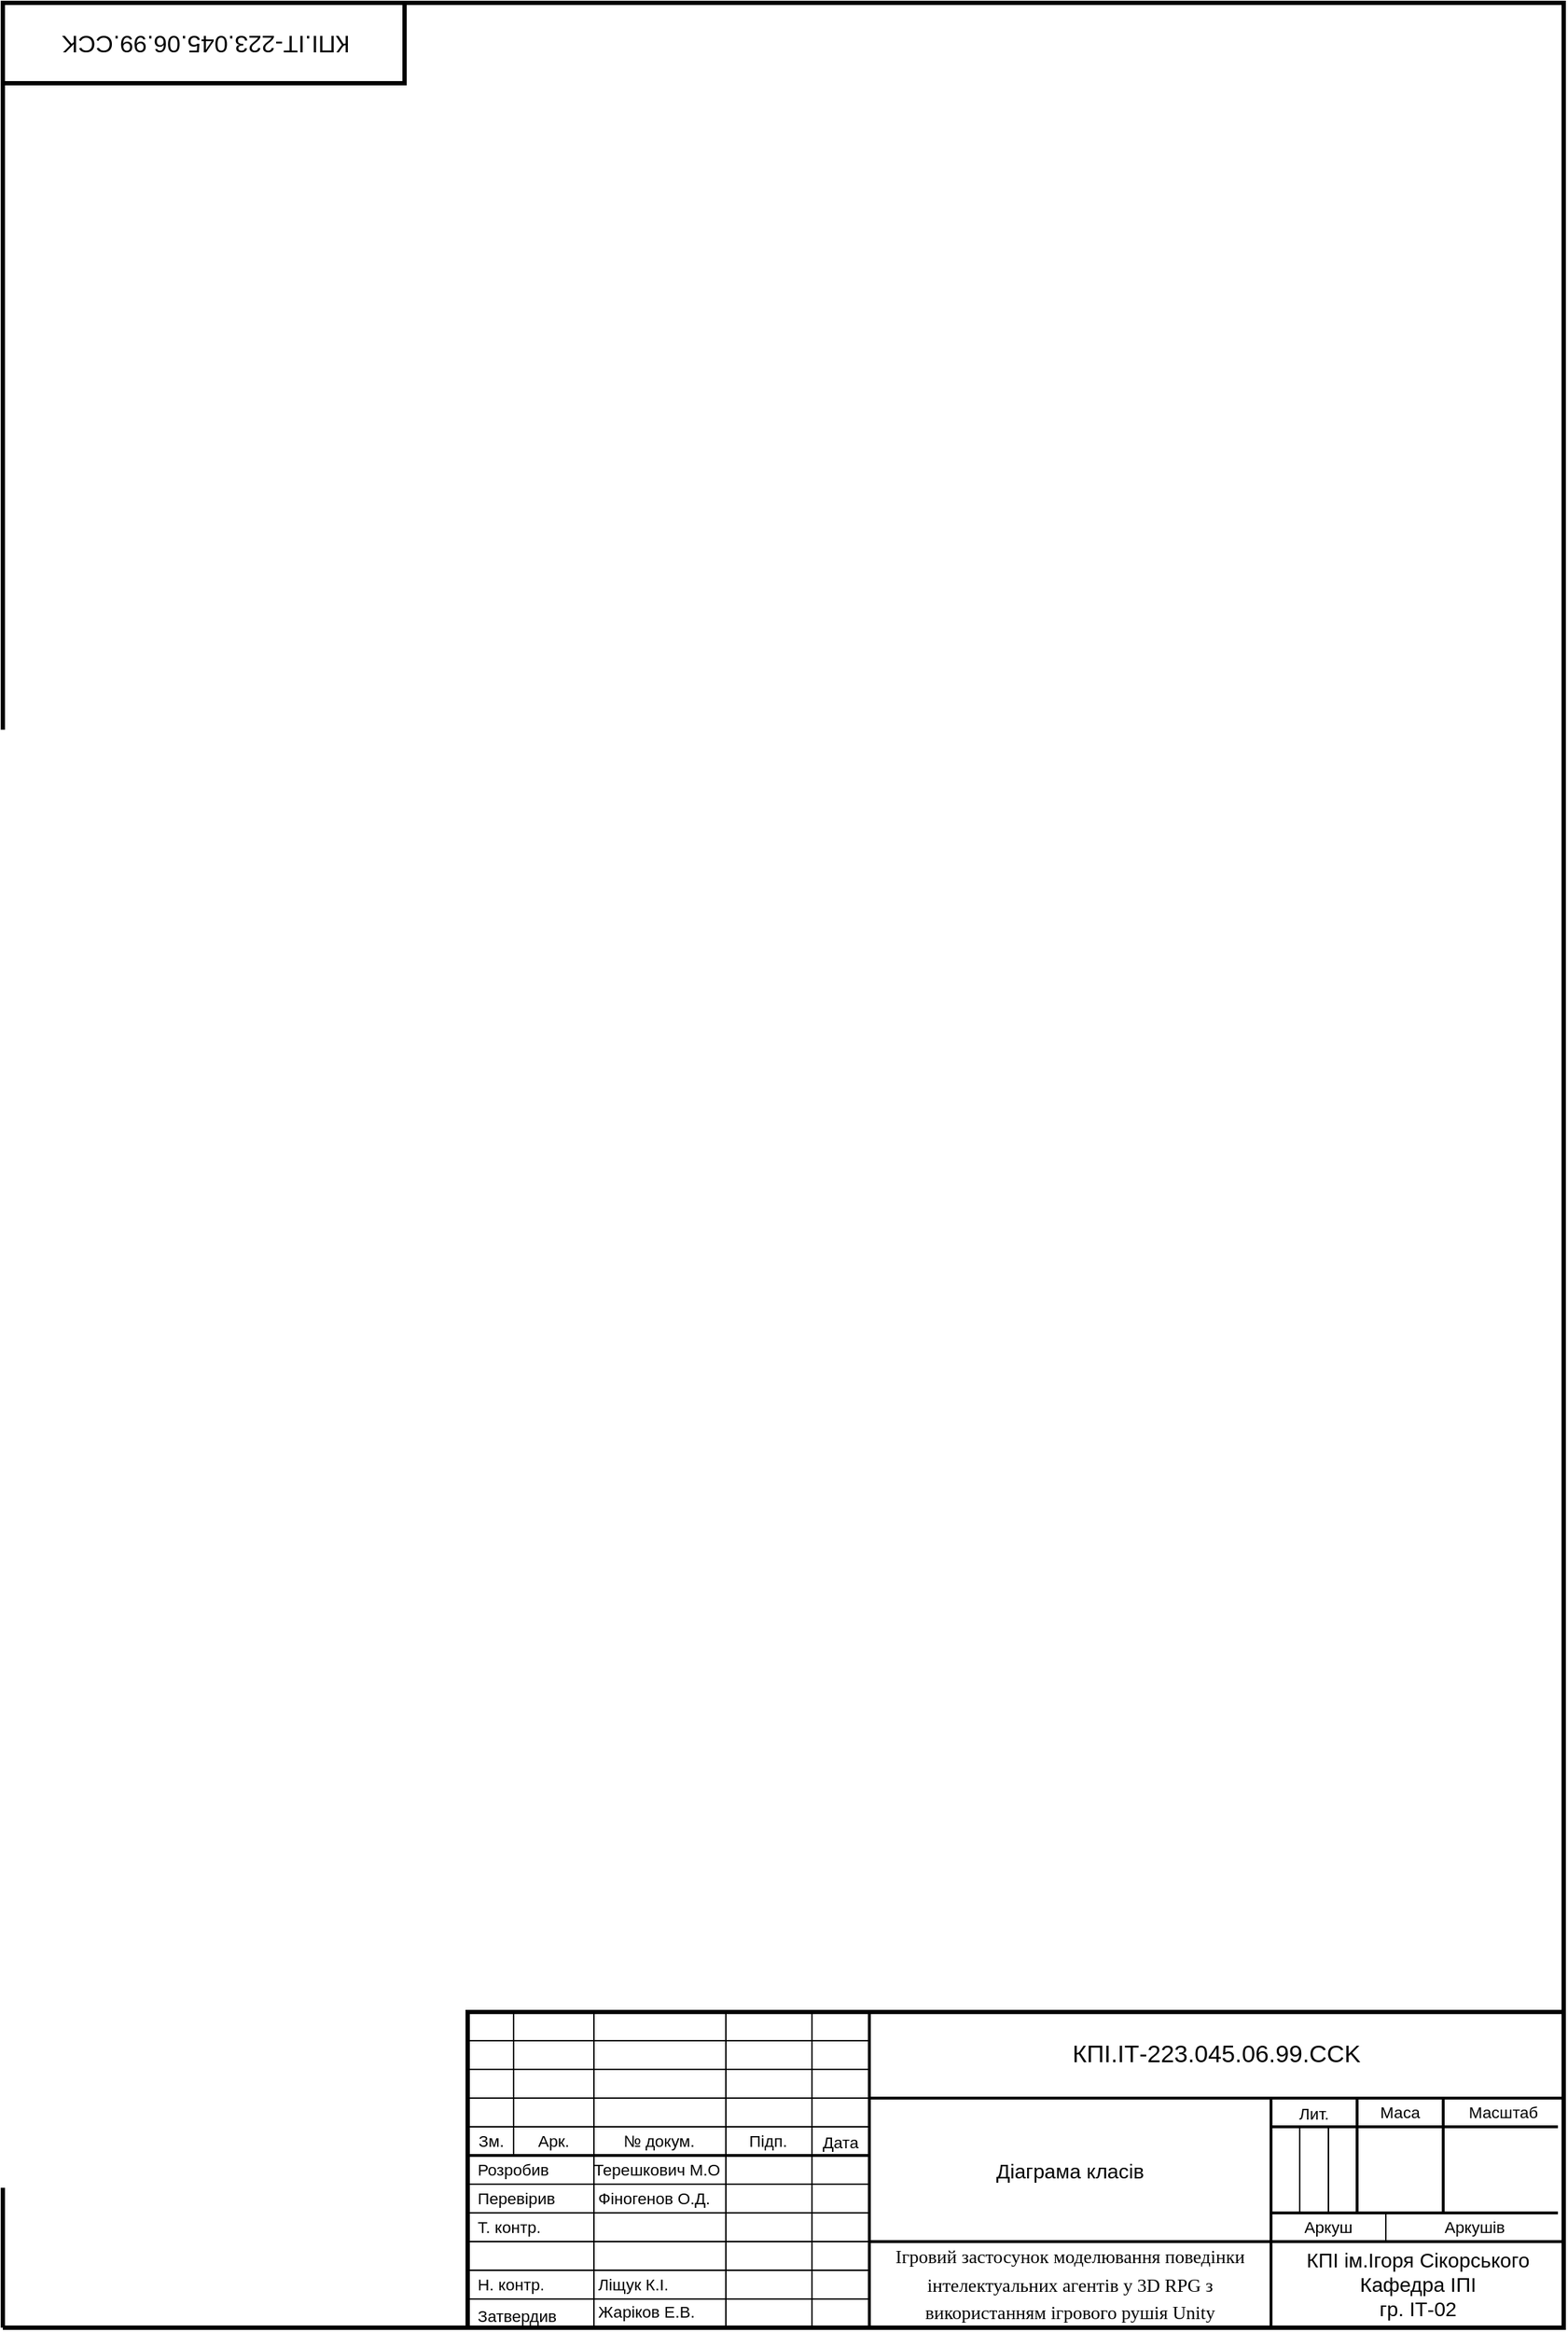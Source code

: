 <mxfile version="24.4.3" type="device">
  <diagram name="Page-1" id="Page-1">
    <mxGraphModel dx="1794" dy="1569" grid="1" gridSize="10" guides="1" tooltips="1" connect="1" arrows="1" fold="1" page="1" pageScale="1" pageWidth="1169" pageHeight="1654" background="#ffffff" math="0" shadow="0">
      <root>
        <mxCell id="0" />
        <mxCell id="1" parent="0" />
        <UserObject label="" tags="Фон" id="QlbCRqY5D0lggtRaTzDb-93">
          <mxCell style="vsdxID=52;fillColor=none;gradientColor=none;shape=stencil(nZBLDoAgDERP0z3SIyjew0SURgSD+Lu9kMZoXLhwN9O+tukAlrNpJg1SzDH4QW/URgNYgZTkjA4UkwJUgGXng+6DX1zLfmoymdXo17xh5zmRJ6Q42BWCfc2oJfdAr+Yv+AP9Cb7OJ3H/2JG1HNGz/84klThPVCc=);strokeColor=#000000;strokeWidth=3;points=[];labelBackgroundColor=none;rounded=0;html=1;whiteSpace=wrap;" parent="1" vertex="1">
            <mxGeometry x="1227" y="14" width="1088" height="1620" as="geometry" />
          </mxCell>
        </UserObject>
        <UserObject label="&lt;div style=&quot;font-size: 1px&quot;&gt;&lt;/div&gt;" tags="Фон" id="2">
          <mxCell style="verticalAlign=middle;align=center;overflow=width;vsdxID=2;fillColor=none;gradientColor=none;shape=stencil(nZBLDoAgDERP0z3SIyjew0SURgSD+Lu9kMZoXLhwN9O+tukAlrNpJg1SzDH4QW/URgNYgZTkjA4UkwJUgGXng+6DX1zLfmoymdXo17xh5zmRJ6Q42BWCfc2oJfdAr+Yv+AP9Cb7OJ3H/2JG1HNGz/84klThPVCc=);strokeColor=#000000;strokeWidth=3;spacingTop=-1;spacingBottom=-1;spacingLeft=-1;spacingRight=-1;points=[];labelBackgroundColor=none;rounded=0;html=1;whiteSpace=wrap;fontStyle=0" parent="1" vertex="1">
            <mxGeometry x="1551" y="1414" width="764" height="220" as="geometry" />
          </mxCell>
        </UserObject>
        <UserObject label="" tags="Фон" id="53">
          <mxCell style="vsdxID=3;edgeStyle=none;startArrow=none;endArrow=none;startSize=5;endSize=5;strokeWidth=2;strokeColor=#000000;spacingTop=-1;spacingBottom=-1;spacingLeft=-1;spacingRight=-1;verticalAlign=middle;html=1;labelBackgroundColor=none;rounded=0;fontStyle=0" parent="1" edge="1">
            <mxGeometry relative="1" as="geometry">
              <Array as="points" />
              <mxPoint x="2315" y="1474" as="sourcePoint" />
              <mxPoint x="1831" y="1474" as="targetPoint" />
            </mxGeometry>
          </mxCell>
        </UserObject>
        <mxCell id="54" value="&lt;div style=&quot;font-size: 1px&quot;&gt;&lt;/div&gt;" style="text;vsdxID=3;edgeStyle=none;startArrow=none;endArrow=none;startSize=5;endSize=5;strokeWidth=2;strokeColor=none;spacingTop=-1;spacingBottom=-1;spacingLeft=-1;spacingRight=-1;verticalAlign=middle;html=1;labelBackgroundColor=none;rounded=0;align=center;overflow=width;fillColor=none;gradientColor=none;whiteSpace=wrap;;html=1;;rotation=0;fontStyle=0" parent="53" vertex="1">
          <mxGeometry width="484" height="1" relative="1" as="geometry">
            <mxPoint x="-242" y="-0.5" as="offset" />
          </mxGeometry>
        </mxCell>
        <UserObject label="" tags="Фон" id="55">
          <mxCell style="vsdxID=4;edgeStyle=none;startArrow=none;endArrow=none;startSize=5;endSize=5;strokeWidth=2;strokeColor=#000000;spacingTop=-1;spacingBottom=-1;spacingLeft=-1;spacingRight=-1;verticalAlign=middle;html=1;labelBackgroundColor=none;rounded=0;fontStyle=0" parent="1" edge="1">
            <mxGeometry relative="1" as="geometry">
              <Array as="points" />
              <mxPoint x="1831" y="1414" as="sourcePoint" />
              <mxPoint x="1831" y="1634" as="targetPoint" />
            </mxGeometry>
          </mxCell>
        </UserObject>
        <mxCell id="56" value="&lt;div style=&quot;font-size: 1px&quot;&gt;&lt;/div&gt;" style="text;vsdxID=4;edgeStyle=none;startArrow=none;endArrow=none;startSize=5;endSize=5;strokeWidth=2;strokeColor=none;spacingTop=-1;spacingBottom=-1;spacingLeft=-1;spacingRight=-1;verticalAlign=middle;html=1;labelBackgroundColor=none;rounded=0;align=center;overflow=width;fillColor=none;gradientColor=none;whiteSpace=wrap;;html=1;;rotation=270;fontStyle=0" parent="55" vertex="1">
          <mxGeometry width="220" height="1" relative="1" as="geometry">
            <mxPoint x="-110" y="-0.5" as="offset" />
          </mxGeometry>
        </mxCell>
        <UserObject label="&lt;div style=&quot;font-size: 1px&quot;&gt;&lt;/div&gt;" tags="Фон" id="57">
          <mxCell style="vsdxID=5;edgeStyle=none;startArrow=none;endArrow=none;startSize=5;endSize=5;strokeWidth=2;strokeColor=#000000;spacingTop=-1;spacingBottom=-1;spacingLeft=-1;spacingRight=-1;verticalAlign=middle;html=1;labelBackgroundColor=none;rounded=0;align=center;overflow=width;fontStyle=0" parent="1" edge="1">
            <mxGeometry relative="1" as="geometry">
              <mxPoint as="offset" />
              <Array as="points" />
              <mxPoint x="1831" y="1574" as="sourcePoint" />
              <mxPoint x="2315" y="1574" as="targetPoint" />
            </mxGeometry>
          </mxCell>
        </UserObject>
        <UserObject label="" tags="Фон" id="58">
          <mxCell style="vsdxID=6;edgeStyle=none;startArrow=none;endArrow=none;startSize=5;endSize=5;strokeWidth=2;strokeColor=#000000;spacingTop=-1;spacingBottom=-1;spacingLeft=-1;spacingRight=-1;verticalAlign=middle;html=1;labelBackgroundColor=none;rounded=0;fontStyle=0" parent="1" edge="1">
            <mxGeometry relative="1" as="geometry">
              <Array as="points" />
              <mxPoint x="2111" y="1474" as="sourcePoint" />
              <mxPoint x="2111" y="1634" as="targetPoint" />
            </mxGeometry>
          </mxCell>
        </UserObject>
        <mxCell id="59" value="&lt;div style=&quot;font-size: 1px&quot;&gt;&lt;/div&gt;" style="text;vsdxID=6;edgeStyle=none;startArrow=none;endArrow=none;startSize=5;endSize=5;strokeWidth=2;strokeColor=none;spacingTop=-1;spacingBottom=-1;spacingLeft=-1;spacingRight=-1;verticalAlign=middle;html=1;labelBackgroundColor=none;rounded=0;align=center;overflow=width;fillColor=none;gradientColor=none;whiteSpace=wrap;;html=1;;rotation=270;fontStyle=0" parent="58" vertex="1">
          <mxGeometry width="160" height="1" relative="1" as="geometry">
            <mxPoint x="-80" y="-0.5" as="offset" />
          </mxGeometry>
        </mxCell>
        <UserObject label="&lt;div style=&quot;font-size: 1px&quot;&gt;&lt;/div&gt;" tags="Фон" id="60">
          <mxCell style="vsdxID=7;edgeStyle=none;startArrow=none;endArrow=none;startSize=5;endSize=5;strokeWidth=2;strokeColor=#000000;spacingTop=-1;spacingBottom=-1;spacingLeft=-1;spacingRight=-1;verticalAlign=middle;html=1;labelBackgroundColor=none;rounded=0;align=center;overflow=width;fontStyle=0" parent="1" edge="1">
            <mxGeometry relative="1" as="geometry">
              <mxPoint as="offset" />
              <Array as="points" />
              <mxPoint x="2111" y="1494" as="sourcePoint" />
              <mxPoint x="2311" y="1494" as="targetPoint" />
            </mxGeometry>
          </mxCell>
        </UserObject>
        <UserObject label="&lt;div style=&quot;font-size: 1px&quot;&gt;&lt;/div&gt;" tags="Фон" id="61">
          <mxCell style="vsdxID=8;edgeStyle=none;startArrow=none;endArrow=none;startSize=5;endSize=5;strokeWidth=2;strokeColor=#000000;spacingTop=-1;spacingBottom=-1;spacingLeft=-1;spacingRight=-1;verticalAlign=middle;html=1;labelBackgroundColor=none;rounded=0;align=center;overflow=width;fontStyle=0" parent="1" edge="1">
            <mxGeometry relative="1" as="geometry">
              <mxPoint as="offset" />
              <Array as="points" />
              <mxPoint x="2111" y="1554" as="sourcePoint" />
              <mxPoint x="2311" y="1554" as="targetPoint" />
            </mxGeometry>
          </mxCell>
        </UserObject>
        <UserObject label="" tags="Фон" id="62">
          <mxCell style="vsdxID=9;edgeStyle=none;startArrow=none;endArrow=none;startSize=5;endSize=5;strokeColor=#000000;spacingTop=-1;spacingBottom=-1;spacingLeft=-1;spacingRight=-1;verticalAlign=middle;html=1;labelBackgroundColor=none;rounded=0;fontStyle=0" parent="1" edge="1">
            <mxGeometry relative="1" as="geometry">
              <Array as="points" />
              <mxPoint x="2131" y="1494" as="sourcePoint" />
              <mxPoint x="2131" y="1554" as="targetPoint" />
            </mxGeometry>
          </mxCell>
        </UserObject>
        <mxCell id="63" value="&lt;div style=&quot;font-size: 1px&quot;&gt;&lt;/div&gt;" style="text;vsdxID=9;edgeStyle=none;startArrow=none;endArrow=none;startSize=5;endSize=5;strokeColor=none;spacingTop=-1;spacingBottom=-1;spacingLeft=-1;spacingRight=-1;verticalAlign=middle;html=1;labelBackgroundColor=none;rounded=0;align=center;overflow=width;fillColor=none;gradientColor=none;whiteSpace=wrap;;html=1;;rotation=270;fontStyle=0" parent="62" vertex="1">
          <mxGeometry width="60" height="1" relative="1" as="geometry">
            <mxPoint x="-30" y="-0.5" as="offset" />
          </mxGeometry>
        </mxCell>
        <UserObject label="" tags="Фон" id="64">
          <mxCell style="vsdxID=10;edgeStyle=none;startArrow=none;endArrow=none;startSize=5;endSize=5;strokeColor=#000000;spacingTop=-1;spacingBottom=-1;spacingLeft=-1;spacingRight=-1;verticalAlign=middle;html=1;labelBackgroundColor=none;rounded=0;fontStyle=0" parent="1" edge="1">
            <mxGeometry relative="1" as="geometry">
              <Array as="points" />
              <mxPoint x="2151" y="1494" as="sourcePoint" />
              <mxPoint x="2151" y="1554" as="targetPoint" />
            </mxGeometry>
          </mxCell>
        </UserObject>
        <mxCell id="65" value="&lt;div style=&quot;font-size: 1px&quot;&gt;&lt;/div&gt;" style="text;vsdxID=10;edgeStyle=none;startArrow=none;endArrow=none;startSize=5;endSize=5;strokeColor=none;spacingTop=-1;spacingBottom=-1;spacingLeft=-1;spacingRight=-1;verticalAlign=middle;html=1;labelBackgroundColor=none;rounded=0;align=center;overflow=width;fillColor=none;gradientColor=none;whiteSpace=wrap;;html=1;;rotation=270;fontStyle=0" parent="64" vertex="1">
          <mxGeometry width="60" height="1" relative="1" as="geometry">
            <mxPoint x="-30" y="-0.5" as="offset" />
          </mxGeometry>
        </mxCell>
        <UserObject label="" tags="Фон" id="66">
          <mxCell style="vsdxID=11;edgeStyle=none;startArrow=none;endArrow=none;startSize=5;endSize=5;strokeWidth=2;strokeColor=#000000;spacingTop=-1;spacingBottom=-1;spacingLeft=-1;spacingRight=-1;verticalAlign=middle;html=1;labelBackgroundColor=none;rounded=0;fontStyle=0" parent="1" edge="1">
            <mxGeometry relative="1" as="geometry">
              <Array as="points" />
              <mxPoint x="2171" y="1474" as="sourcePoint" />
              <mxPoint x="2171" y="1554" as="targetPoint" />
            </mxGeometry>
          </mxCell>
        </UserObject>
        <mxCell id="67" value="&lt;div style=&quot;font-size: 1px&quot;&gt;&lt;/div&gt;" style="text;vsdxID=11;edgeStyle=none;startArrow=none;endArrow=none;startSize=5;endSize=5;strokeWidth=2;strokeColor=none;spacingTop=-1;spacingBottom=-1;spacingLeft=-1;spacingRight=-1;verticalAlign=middle;html=1;labelBackgroundColor=none;rounded=0;align=center;overflow=width;fillColor=none;gradientColor=none;whiteSpace=wrap;;html=1;;rotation=270;fontStyle=0" parent="66" vertex="1">
          <mxGeometry width="80" height="1" relative="1" as="geometry">
            <mxPoint x="-40" y="-0.5" as="offset" />
          </mxGeometry>
        </mxCell>
        <UserObject label="" tags="Фон" id="68">
          <mxCell style="vsdxID=12;edgeStyle=none;startArrow=none;endArrow=none;startSize=5;endSize=5;strokeWidth=2;strokeColor=#000000;spacingTop=-1;spacingBottom=-1;spacingLeft=-1;spacingRight=-1;verticalAlign=middle;html=1;labelBackgroundColor=none;rounded=0;fontStyle=0" parent="1" edge="1">
            <mxGeometry relative="1" as="geometry">
              <Array as="points" />
              <mxPoint x="2231" y="1474" as="sourcePoint" />
              <mxPoint x="2231" y="1554" as="targetPoint" />
            </mxGeometry>
          </mxCell>
        </UserObject>
        <mxCell id="69" value="&lt;div style=&quot;font-size: 1px&quot;&gt;&lt;/div&gt;" style="text;vsdxID=12;edgeStyle=none;startArrow=none;endArrow=none;startSize=5;endSize=5;strokeWidth=2;strokeColor=none;spacingTop=-1;spacingBottom=-1;spacingLeft=-1;spacingRight=-1;verticalAlign=middle;html=1;labelBackgroundColor=none;rounded=0;align=center;overflow=width;fillColor=none;gradientColor=none;whiteSpace=wrap;;html=1;;rotation=270;fontStyle=0" parent="68" vertex="1">
          <mxGeometry width="80" height="1" relative="1" as="geometry">
            <mxPoint x="-40" y="-0.5" as="offset" />
          </mxGeometry>
        </mxCell>
        <UserObject label="" tags="Фон" id="70">
          <mxCell style="vsdxID=13;edgeStyle=none;startArrow=none;endArrow=none;startSize=5;endSize=5;strokeColor=#000000;spacingTop=-1;spacingBottom=-1;spacingLeft=-1;spacingRight=-1;verticalAlign=middle;html=1;labelBackgroundColor=none;rounded=0;fontStyle=0" parent="1" edge="1">
            <mxGeometry relative="1" as="geometry">
              <Array as="points" />
              <mxPoint x="2191" y="1554" as="sourcePoint" />
              <mxPoint x="2191" y="1574" as="targetPoint" />
            </mxGeometry>
          </mxCell>
        </UserObject>
        <mxCell id="71" value="&lt;div style=&quot;font-size: 1px&quot;&gt;&lt;/div&gt;" style="text;vsdxID=13;edgeStyle=none;startArrow=none;endArrow=none;startSize=5;endSize=5;strokeColor=none;spacingTop=-1;spacingBottom=-1;spacingLeft=-1;spacingRight=-1;verticalAlign=middle;html=1;labelBackgroundColor=none;rounded=0;align=center;overflow=width;fillColor=none;gradientColor=none;whiteSpace=wrap;;html=1;;rotation=270;fontStyle=0" parent="70" vertex="1">
          <mxGeometry width="20" height="1" relative="1" as="geometry">
            <mxPoint x="-10" y="-0.5" as="offset" />
          </mxGeometry>
        </mxCell>
        <UserObject label="" tags="Фон" id="72">
          <mxCell style="vsdxID=14;edgeStyle=none;startArrow=none;endArrow=none;startSize=5;endSize=5;strokeColor=#000000;spacingTop=-1;spacingBottom=-1;spacingLeft=-1;spacingRight=-1;verticalAlign=middle;html=1;labelBackgroundColor=none;rounded=0;fontStyle=0" parent="1" edge="1">
            <mxGeometry relative="1" as="geometry">
              <Array as="points" />
              <mxPoint x="1791" y="1414" as="sourcePoint" />
              <mxPoint x="1791" y="1634" as="targetPoint" />
            </mxGeometry>
          </mxCell>
        </UserObject>
        <mxCell id="73" value="&lt;div style=&quot;font-size: 1px&quot;&gt;&lt;/div&gt;" style="text;vsdxID=14;edgeStyle=none;startArrow=none;endArrow=none;startSize=5;endSize=5;strokeColor=none;spacingTop=-1;spacingBottom=-1;spacingLeft=-1;spacingRight=-1;verticalAlign=middle;html=1;labelBackgroundColor=none;rounded=0;align=center;overflow=width;fillColor=none;gradientColor=none;whiteSpace=wrap;;html=1;;rotation=270;fontStyle=0" parent="72" vertex="1">
          <mxGeometry width="220" height="1" relative="1" as="geometry">
            <mxPoint x="-110" y="-0.5" as="offset" />
          </mxGeometry>
        </mxCell>
        <UserObject label="" tags="Фон" id="74">
          <mxCell style="vsdxID=15;edgeStyle=none;startArrow=none;endArrow=none;startSize=5;endSize=5;strokeColor=#000000;spacingTop=-1;spacingBottom=-1;spacingLeft=-1;spacingRight=-1;verticalAlign=middle;html=1;labelBackgroundColor=none;rounded=0;fontStyle=0" parent="1" edge="1">
            <mxGeometry relative="1" as="geometry">
              <Array as="points" />
              <mxPoint x="1731" y="1414" as="sourcePoint" />
              <mxPoint x="1731" y="1634" as="targetPoint" />
            </mxGeometry>
          </mxCell>
        </UserObject>
        <mxCell id="75" value="&lt;div style=&quot;font-size: 1px&quot;&gt;&lt;/div&gt;" style="text;vsdxID=15;edgeStyle=none;startArrow=none;endArrow=none;startSize=5;endSize=5;strokeColor=none;spacingTop=-1;spacingBottom=-1;spacingLeft=-1;spacingRight=-1;verticalAlign=middle;html=1;labelBackgroundColor=none;rounded=0;align=center;overflow=width;fillColor=none;gradientColor=none;whiteSpace=wrap;;html=1;;rotation=270;fontStyle=0" parent="74" vertex="1">
          <mxGeometry width="220" height="1" relative="1" as="geometry">
            <mxPoint x="-110" y="-0.5" as="offset" />
          </mxGeometry>
        </mxCell>
        <UserObject label="" tags="Фон" id="76">
          <mxCell style="vsdxID=16;edgeStyle=none;startArrow=none;endArrow=none;startSize=5;endSize=5;strokeColor=#000000;spacingTop=-1;spacingBottom=-1;spacingLeft=-1;spacingRight=-1;verticalAlign=middle;html=1;labelBackgroundColor=none;rounded=0;fontStyle=0" parent="1" edge="1">
            <mxGeometry relative="1" as="geometry">
              <Array as="points" />
              <mxPoint x="1639" y="1414" as="sourcePoint" />
              <mxPoint x="1639" y="1634" as="targetPoint" />
            </mxGeometry>
          </mxCell>
        </UserObject>
        <mxCell id="77" value="&lt;div style=&quot;font-size: 1px&quot;&gt;&lt;/div&gt;" style="text;vsdxID=16;edgeStyle=none;startArrow=none;endArrow=none;startSize=5;endSize=5;strokeColor=none;spacingTop=-1;spacingBottom=-1;spacingLeft=-1;spacingRight=-1;verticalAlign=middle;html=1;labelBackgroundColor=none;rounded=0;align=center;overflow=width;fillColor=none;gradientColor=none;whiteSpace=wrap;;html=1;;rotation=270;fontStyle=0" parent="76" vertex="1">
          <mxGeometry width="220" height="1" relative="1" as="geometry">
            <mxPoint x="-110" y="-0.5" as="offset" />
          </mxGeometry>
        </mxCell>
        <UserObject label="" tags="Фон" id="78">
          <mxCell style="vsdxID=17;edgeStyle=none;startArrow=none;endArrow=none;startSize=5;endSize=5;strokeColor=#000000;spacingTop=-1;spacingBottom=-1;spacingLeft=-1;spacingRight=-1;verticalAlign=middle;html=1;labelBackgroundColor=none;rounded=0;fontStyle=0" parent="1" edge="1">
            <mxGeometry relative="1" as="geometry">
              <Array as="points" />
              <mxPoint x="1583" y="1414" as="sourcePoint" />
              <mxPoint x="1583" y="1514" as="targetPoint" />
            </mxGeometry>
          </mxCell>
        </UserObject>
        <mxCell id="79" value="&lt;div style=&quot;font-size: 1px&quot;&gt;&lt;/div&gt;" style="text;vsdxID=17;edgeStyle=none;startArrow=none;endArrow=none;startSize=5;endSize=5;strokeColor=none;spacingTop=-1;spacingBottom=-1;spacingLeft=-1;spacingRight=-1;verticalAlign=middle;html=1;labelBackgroundColor=none;rounded=0;align=center;overflow=width;fillColor=none;gradientColor=none;whiteSpace=wrap;;html=1;;rotation=270;fontStyle=0" parent="78" vertex="1">
          <mxGeometry width="100" height="1" relative="1" as="geometry">
            <mxPoint x="-50" y="-0.5" as="offset" />
          </mxGeometry>
        </mxCell>
        <UserObject label="&lt;div style=&quot;font-size: 1px&quot;&gt;&lt;/div&gt;" tags="Фон" id="80">
          <mxCell style="vsdxID=18;edgeStyle=none;startArrow=none;endArrow=none;startSize=5;endSize=5;strokeColor=#000000;spacingTop=-1;spacingBottom=-1;spacingLeft=-1;spacingRight=-1;verticalAlign=middle;html=1;labelBackgroundColor=none;rounded=0;align=center;overflow=width;fontStyle=0" parent="1" edge="1">
            <mxGeometry relative="1" as="geometry">
              <mxPoint as="offset" />
              <Array as="points" />
              <mxPoint x="1551" y="1434" as="sourcePoint" />
              <mxPoint x="1831" y="1434" as="targetPoint" />
            </mxGeometry>
          </mxCell>
        </UserObject>
        <UserObject label="&lt;div style=&quot;font-size: 1px&quot;&gt;&lt;/div&gt;" tags="Фон" id="81">
          <mxCell style="vsdxID=19;edgeStyle=none;startArrow=none;endArrow=none;startSize=5;endSize=5;strokeColor=#000000;spacingTop=-1;spacingBottom=-1;spacingLeft=-1;spacingRight=-1;verticalAlign=middle;html=1;labelBackgroundColor=none;rounded=0;align=center;overflow=width;fontStyle=0" parent="1" edge="1">
            <mxGeometry relative="1" as="geometry">
              <mxPoint as="offset" />
              <Array as="points" />
              <mxPoint x="1551" y="1454" as="sourcePoint" />
              <mxPoint x="1831" y="1454" as="targetPoint" />
            </mxGeometry>
          </mxCell>
        </UserObject>
        <UserObject label="&lt;div style=&quot;font-size: 1px&quot;&gt;&lt;/div&gt;" tags="Фон" id="82">
          <mxCell style="vsdxID=20;edgeStyle=none;startArrow=none;endArrow=none;startSize=5;endSize=5;strokeColor=#000000;spacingTop=-1;spacingBottom=-1;spacingLeft=-1;spacingRight=-1;verticalAlign=middle;html=1;labelBackgroundColor=none;rounded=0;align=center;overflow=width;fontStyle=0" parent="1" edge="1">
            <mxGeometry relative="1" as="geometry">
              <mxPoint as="offset" />
              <Array as="points" />
              <mxPoint x="1551" y="1474" as="sourcePoint" />
              <mxPoint x="1831" y="1474" as="targetPoint" />
            </mxGeometry>
          </mxCell>
        </UserObject>
        <UserObject label="&lt;div style=&quot;font-size: 1px&quot;&gt;&lt;/div&gt;" tags="Фон" id="83">
          <mxCell style="vsdxID=21;edgeStyle=none;startArrow=none;endArrow=none;startSize=5;endSize=5;strokeColor=#000000;spacingTop=-1;spacingBottom=-1;spacingLeft=-1;spacingRight=-1;verticalAlign=middle;html=1;labelBackgroundColor=none;rounded=0;align=center;overflow=width;fontStyle=0" parent="1" edge="1">
            <mxGeometry relative="1" as="geometry">
              <mxPoint as="offset" />
              <Array as="points" />
              <mxPoint x="1551" y="1494" as="sourcePoint" />
              <mxPoint x="1831" y="1494" as="targetPoint" />
            </mxGeometry>
          </mxCell>
        </UserObject>
        <UserObject label="" tags="Фон" id="84">
          <mxCell style="vsdxID=22;edgeStyle=none;startArrow=none;endArrow=none;startSize=5;endSize=5;strokeWidth=2;strokeColor=#000000;spacingTop=-1;spacingBottom=-1;spacingLeft=-1;spacingRight=-1;verticalAlign=middle;html=1;labelBackgroundColor=none;rounded=0;fontStyle=0" parent="1" edge="1">
            <mxGeometry relative="1" as="geometry">
              <Array as="points" />
              <mxPoint x="1831" y="1514" as="sourcePoint" />
              <mxPoint x="1551" y="1514" as="targetPoint" />
            </mxGeometry>
          </mxCell>
        </UserObject>
        <mxCell id="85" value="&lt;div style=&quot;font-size: 1px&quot;&gt;&lt;/div&gt;" style="text;vsdxID=22;edgeStyle=none;startArrow=none;endArrow=none;startSize=5;endSize=5;strokeWidth=2;strokeColor=none;spacingTop=-1;spacingBottom=-1;spacingLeft=-1;spacingRight=-1;verticalAlign=middle;html=1;labelBackgroundColor=none;rounded=0;align=center;overflow=width;fillColor=none;gradientColor=none;whiteSpace=wrap;;html=1;;rotation=0;fontStyle=0" parent="84" vertex="1">
          <mxGeometry width="280" height="1" relative="1" as="geometry">
            <mxPoint x="-140" y="-0.5" as="offset" />
          </mxGeometry>
        </mxCell>
        <UserObject label="" tags="Фон" id="87">
          <mxCell style="vsdxID=24;edgeStyle=none;startArrow=none;endArrow=none;startSize=5;endSize=5;strokeColor=#000000;spacingTop=-1;spacingBottom=-1;spacingLeft=-1;spacingRight=-1;verticalAlign=middle;html=1;labelBackgroundColor=none;rounded=0;fontStyle=0" parent="1" edge="1">
            <mxGeometry relative="1" as="geometry">
              <Array as="points" />
              <mxPoint x="1831" y="1554" as="sourcePoint" />
              <mxPoint x="1551" y="1554" as="targetPoint" />
            </mxGeometry>
          </mxCell>
        </UserObject>
        <mxCell id="88" value="&lt;div style=&quot;font-size: 1px&quot;&gt;&lt;/div&gt;" style="text;vsdxID=24;edgeStyle=none;startArrow=none;endArrow=none;startSize=5;endSize=5;strokeColor=none;spacingTop=-1;spacingBottom=-1;spacingLeft=-1;spacingRight=-1;verticalAlign=middle;html=1;labelBackgroundColor=none;rounded=0;align=center;overflow=width;fillColor=none;gradientColor=none;whiteSpace=wrap;;html=1;;rotation=0;fontStyle=0" parent="87" vertex="1">
          <mxGeometry width="280" height="1" relative="1" as="geometry">
            <mxPoint x="-140" y="-0.5" as="offset" />
          </mxGeometry>
        </mxCell>
        <UserObject label="&lt;div style=&quot;font-size: 1px&quot;&gt;&lt;/div&gt;" tags="Фон" id="89">
          <mxCell style="vsdxID=25;edgeStyle=none;startArrow=none;endArrow=none;startSize=5;endSize=5;strokeColor=#000000;spacingTop=-1;spacingBottom=-1;spacingLeft=-1;spacingRight=-1;verticalAlign=middle;html=1;labelBackgroundColor=none;rounded=0;align=center;overflow=width;fontStyle=0" parent="1" edge="1">
            <mxGeometry relative="1" as="geometry">
              <mxPoint as="offset" />
              <Array as="points" />
              <mxPoint x="1551" y="1574" as="sourcePoint" />
              <mxPoint x="1831" y="1574" as="targetPoint" />
            </mxGeometry>
          </mxCell>
        </UserObject>
        <UserObject label="" tags="Фон" id="90">
          <mxCell style="vsdxID=26;edgeStyle=none;startArrow=none;endArrow=none;startSize=5;endSize=5;strokeColor=#000000;spacingTop=-1;spacingBottom=-1;spacingLeft=-1;spacingRight=-1;verticalAlign=middle;html=1;labelBackgroundColor=none;rounded=0;fontStyle=0" parent="1" edge="1">
            <mxGeometry relative="1" as="geometry">
              <Array as="points" />
              <mxPoint x="1831" y="1594" as="sourcePoint" />
              <mxPoint x="1551" y="1594" as="targetPoint" />
            </mxGeometry>
          </mxCell>
        </UserObject>
        <mxCell id="91" value="&lt;div style=&quot;font-size: 1px&quot;&gt;&lt;/div&gt;" style="text;vsdxID=26;edgeStyle=none;startArrow=none;endArrow=none;startSize=5;endSize=5;strokeColor=none;spacingTop=-1;spacingBottom=-1;spacingLeft=-1;spacingRight=-1;verticalAlign=middle;html=1;labelBackgroundColor=none;rounded=0;align=center;overflow=width;fillColor=none;gradientColor=none;whiteSpace=wrap;;html=1;;rotation=0;fontStyle=0" parent="90" vertex="1">
          <mxGeometry width="280" height="1" relative="1" as="geometry">
            <mxPoint x="-140" y="-0.5" as="offset" />
          </mxGeometry>
        </mxCell>
        <UserObject label="&lt;div style=&quot;&quot;&gt;&lt;font style=&quot;font-family: Arial; direction: ltr; letter-spacing: 0px; line-height: 120%; opacity: 1;&quot;&gt;&lt;span style=&quot;line-height: 150%; font-family: &amp;quot;Times New Roman&amp;quot;, serif; font-size: 13px;&quot;&gt;&lt;font style=&quot;font-size: 13px;&quot;&gt;Ігровий застосунок моделювання поведінки&lt;br&gt;інтелектуальних агентів у 3D RPG з використанням ігрового рушія Unity&lt;/font&gt;&lt;/span&gt;&lt;span style=&quot;color: rgb(255, 0, 0); font-size: 14.11px;&quot;&gt;&lt;br&gt;&lt;/span&gt;&lt;/font&gt;&lt;/div&gt;" tags="Фон" id="3">
          <mxCell style="verticalAlign=middle;align=center;overflow=width;vsdxID=28;fillColor=none;gradientColor=none;shape=stencil(nZBLDoAgDERP0z3SIyjew0SURgSD+Lu9kMZoXLhwN9O+tukAlrNpJg1SzDH4QW/URgNYgZTkjA4UkwJUgGXng+6DX1zLfmoymdXo17xh5zmRJ6Q42BWCfc2oJfdAr+Yv+AP9Cb7OJ3H/2JG1HNGz/84klThPVCc=);strokeColor=none;spacingTop=-1;spacingBottom=-1;spacingLeft=-1;spacingRight=-1;points=[];labelBackgroundColor=none;rounded=0;html=1;whiteSpace=wrap;fontStyle=0" parent="1" vertex="1">
            <mxGeometry x="1831" y="1574" width="280" height="57" as="geometry" />
          </mxCell>
        </UserObject>
        <UserObject label="&lt;div style=&quot;font-size: 1px&quot;&gt;&lt;p style=&quot;text-align:center;margin-left:0;margin-right:0;margin-top:0px;margin-bottom:0px;text-indent:0;vertical-align:middle;direction:ltr;&quot;&gt;&lt;font style=&quot;font-size: 16.93px; font-family: Arial; direction: ltr; letter-spacing: 0px; line-height: 120%; opacity: 1;&quot;&gt;КПІ.ІТ-223.045.06.99&lt;/font&gt;&lt;font style=&quot;font-size: 16.93px; font-family: Arial; direction: ltr; letter-spacing: 0px; line-height: 120%; opacity: 1;&quot;&gt;&lt;span&gt;.&lt;/span&gt;&lt;/font&gt;&lt;font style=&quot;font-size: 16.93px; font-family: Arial; direction: ltr; letter-spacing: 0px; line-height: 120%; opacity: 1;&quot;&gt;СCK&lt;/font&gt;&lt;font style=&quot;font-size:16.93px;font-family:Arial;color:#ff0000;direction:ltr;letter-spacing:0px;line-height:120%;opacity:1&quot;&gt;&lt;span&gt;&lt;br&gt;&lt;/span&gt;&lt;/font&gt;&lt;/p&gt;&lt;/div&gt;" tags="Фон" id="4">
          <mxCell style="verticalAlign=middle;align=center;overflow=width;vsdxID=29;fillColor=none;gradientColor=none;shape=stencil(nZBLDoAgDERP0z3SIyjew0SURgSD+Lu9kMZoXLhwN9O+tukAlrNpJg1SzDH4QW/URgNYgZTkjA4UkwJUgGXng+6DX1zLfmoymdXo17xh5zmRJ6Q42BWCfc2oJfdAr+Yv+AP9Cb7OJ3H/2JG1HNGz/84klThPVCc=);strokeColor=none;spacingTop=-1;spacingBottom=-1;spacingLeft=-1;spacingRight=-1;points=[];labelBackgroundColor=none;rounded=0;html=1;whiteSpace=wrap;fontStyle=0" parent="1" vertex="1">
            <mxGeometry x="1831" y="1414" width="484" height="60" as="geometry" />
          </mxCell>
        </UserObject>
        <UserObject label="&lt;div style=&quot;&quot;&gt;&lt;font style=&quot;direction: ltr; line-height: 120%; opacity: 1;&quot;&gt;&lt;font face=&quot;Arial&quot;&gt;&lt;span style=&quot;font-size: 14.11px;&quot;&gt;Діаграма класів&lt;/span&gt;&lt;/font&gt;&lt;br&gt;&lt;/font&gt;&lt;/div&gt;" tags="Фон" id="5">
          <mxCell style="verticalAlign=middle;align=center;overflow=width;vsdxID=30;fillColor=none;gradientColor=none;shape=stencil(nZBLDoAgDERP0z3SIyjew0SURgSD+Lu9kMZoXLhwN9O+tukAlrNpJg1SzDH4QW/URgNYgZTkjA4UkwJUgGXng+6DX1zLfmoymdXo17xh5zmRJ6Q42BWCfc2oJfdAr+Yv+AP9Cb7OJ3H/2JG1HNGz/84klThPVCc=);strokeColor=none;spacingTop=-1;spacingBottom=-1;spacingLeft=-1;spacingRight=-1;points=[];labelBackgroundColor=none;rounded=0;html=1;whiteSpace=wrap;fontStyle=0" parent="1" vertex="1">
            <mxGeometry x="1831" y="1476" width="280" height="98" as="geometry" />
          </mxCell>
        </UserObject>
        <UserObject label="&lt;div style=&quot;font-size: 1px&quot;&gt;&lt;font style=&quot;font-size:11.29px;font-family:Arial;color:#000000;direction:ltr;letter-spacing:0px;line-height:120%;opacity:1&quot;&gt;&lt;span&gt;Лит.&lt;br&gt;&lt;/span&gt;&lt;/font&gt;&lt;/div&gt;" tags="Фон" id="6">
          <mxCell style="verticalAlign=middle;align=center;overflow=width;vsdxID=31;fillColor=none;gradientColor=none;shape=stencil(nZBLDoAgDERP0z3SIyjew0SURgSD+Lu9kMZoXLhwN9O+tukAlrNpJg1SzDH4QW/URgNYgZTkjA4UkwJUgGXng+6DX1zLfmoymdXo17xh5zmRJ6Q42BWCfc2oJfdAr+Yv+AP9Cb7OJ3H/2JG1HNGz/84klThPVCc=);strokeColor=none;spacingTop=-1;spacingBottom=-1;spacingLeft=-1;spacingRight=-1;points=[];labelBackgroundColor=none;rounded=0;html=1;whiteSpace=wrap;fontStyle=0" parent="1" vertex="1">
            <mxGeometry x="2111" y="1474" width="60" height="21" as="geometry" />
          </mxCell>
        </UserObject>
        <UserObject label="&lt;div style=&quot;font-size: 1px&quot;&gt;&lt;font style=&quot;font-size:11.29px;font-family:Arial;color:#000000;direction:ltr;letter-spacing:0px;line-height:120%;opacity:1&quot;&gt;&lt;span&gt;Маса&lt;br&gt;&lt;/span&gt;&lt;/font&gt;&lt;/div&gt;" tags="Фон" id="7">
          <mxCell style="verticalAlign=middle;align=center;overflow=width;vsdxID=32;fillColor=none;gradientColor=none;shape=stencil(nZBLDoAgDERP0z3SIyjew0SURgSD+Lu9kMZoXLhwN9O+tukAlrNpJg1SzDH4QW/URgNYgZTkjA4UkwJUgGXng+6DX1zLfmoymdXo17xh5zmRJ6Q42BWCfc2oJfdAr+Yv+AP9Cb7OJ3H/2JG1HNGz/84klThPVCc=);strokeColor=none;spacingTop=-1;spacingBottom=-1;spacingLeft=-1;spacingRight=-1;points=[];labelBackgroundColor=none;rounded=0;html=1;whiteSpace=wrap;fontStyle=0" parent="1" vertex="1">
            <mxGeometry x="2171" y="1474" width="60" height="20" as="geometry" />
          </mxCell>
        </UserObject>
        <UserObject label="&lt;div style=&quot;font-size: 1px&quot;&gt;&lt;font style=&quot;font-size:11.29px;font-family:Arial;color:#000000;direction:ltr;letter-spacing:0px;line-height:120%;opacity:1&quot;&gt;&lt;span&gt;Масштаб&lt;br&gt;&lt;/span&gt;&lt;/font&gt;&lt;/div&gt;" tags="Фон" id="8">
          <mxCell style="verticalAlign=middle;align=center;overflow=width;vsdxID=33;fillColor=none;gradientColor=none;shape=stencil(nZBLDoAgDERP0z3SIyjew0SURgSD+Lu9kMZoXLhwN9O+tukAlrNpJg1SzDH4QW/URgNYgZTkjA4UkwJUgGXng+6DX1zLfmoymdXo17xh5zmRJ6Q42BWCfc2oJfdAr+Yv+AP9Cb7OJ3H/2JG1HNGz/84klThPVCc=);strokeColor=none;spacingTop=-1;spacingBottom=-1;spacingLeft=-1;spacingRight=-1;points=[];labelBackgroundColor=none;rounded=0;html=1;whiteSpace=wrap;fontStyle=0" parent="1" vertex="1">
            <mxGeometry x="2231" y="1474" width="84" height="20" as="geometry" />
          </mxCell>
        </UserObject>
        <UserObject label="&lt;div style=&quot;font-size: 1px&quot;&gt;&lt;font style=&quot;font-size:11.29px;font-family:Arial;color:#000000;direction:ltr;letter-spacing:0px;line-height:120%;opacity:1&quot;&gt;&lt;span&gt;Аркуш&lt;br&gt;&lt;/span&gt;&lt;/font&gt;&lt;/div&gt;" tags="Фон" id="10">
          <mxCell style="verticalAlign=middle;align=center;overflow=width;vsdxID=35;fillColor=none;gradientColor=none;shape=stencil(nZBLDoAgDERP0z3SIyjew0SURgSD+Lu9kMZoXLhwN9O+tukAlrNpJg1SzDH4QW/URgNYgZTkjA4UkwJUgGXng+6DX1zLfmoymdXo17xh5zmRJ6Q42BWCfc2oJfdAr+Yv+AP9Cb7OJ3H/2JG1HNGz/84klThPVCc=);strokeColor=none;spacingTop=-1;spacingBottom=-1;spacingLeft=-1;spacingRight=-1;points=[];labelBackgroundColor=none;rounded=0;html=1;whiteSpace=wrap;fontStyle=0" parent="1" vertex="1">
            <mxGeometry x="2111" y="1554" width="80" height="20" as="geometry" />
          </mxCell>
        </UserObject>
        <UserObject label="&lt;div style=&quot;font-size: 1px&quot;&gt;&lt;font style=&quot;font-size:11.29px;font-family:Arial;color:#000000;direction:ltr;letter-spacing:0px;line-height:120%;opacity:1&quot;&gt;&lt;span&gt;Аркушів&lt;br&gt;&lt;/span&gt;&lt;/font&gt;&lt;/div&gt;" tags="Фон" id="11">
          <mxCell style="verticalAlign=middle;align=center;overflow=width;vsdxID=36;fillColor=none;gradientColor=none;shape=stencil(nZBLDoAgDERP0z3SIyjew0SURgSD+Lu9kMZoXLhwN9O+tukAlrNpJg1SzDH4QW/URgNYgZTkjA4UkwJUgGXng+6DX1zLfmoymdXo17xh5zmRJ6Q42BWCfc2oJfdAr+Yv+AP9Cb7OJ3H/2JG1HNGz/84klThPVCc=);strokeColor=none;spacingTop=-1;spacingBottom=-1;spacingLeft=-1;spacingRight=-1;points=[];labelBackgroundColor=none;rounded=0;html=1;whiteSpace=wrap;fontStyle=0" parent="1" vertex="1">
            <mxGeometry x="2191" y="1554" width="124" height="20" as="geometry" />
          </mxCell>
        </UserObject>
        <UserObject label="&lt;div style=&quot;font-size: 1px&quot;&gt;&lt;p style=&quot;text-align:center;margin-left:0;margin-right:0;margin-top:0px;margin-bottom:0px;text-indent:0;vertical-align:middle;direction:ltr;&quot;&gt;&lt;font style=&quot;font-size: 14.11px; font-family: Arial; direction: ltr; letter-spacing: 0px; line-height: 120%; opacity: 1;&quot;&gt;КПІ ім.Ігоря Сікорського&lt;br&gt;Кафедра ІПІ&lt;br&gt;&lt;/font&gt;&lt;/p&gt;&lt;p style=&quot;text-align:center;margin-left:0;margin-right:0;margin-top:0px;margin-bottom:0px;text-indent:0;vertical-align:middle;direction:ltr;&quot;&gt;&lt;font style=&quot;font-size: 14.11px; font-family: Arial; direction: ltr; letter-spacing: 0px; line-height: 120%; opacity: 1;&quot;&gt;гр. ІТ-&lt;/font&gt;&lt;font style=&quot;font-size: 14.11px; font-family: Arial; direction: ltr; letter-spacing: 0px; line-height: 120%; opacity: 1;&quot;&gt;02&lt;/font&gt;&lt;font style=&quot;font-size:11.29px;font-family:Arial;color:#FF0000;direction:ltr;letter-spacing:0px;line-height:120%;opacity:1&quot;&gt;&lt;span&gt;&lt;br&gt;&lt;/span&gt;&lt;/font&gt;&lt;/p&gt;&lt;/div&gt;" tags="Фон" id="12">
          <mxCell style="verticalAlign=middle;align=center;overflow=width;vsdxID=37;fillColor=none;gradientColor=none;shape=stencil(nZBLDoAgDERP0z3SIyjew0SURgSD+Lu9kMZoXLhwN9O+tukAlrNpJg1SzDH4QW/URgNYgZTkjA4UkwJUgGXng+6DX1zLfmoymdXo17xh5zmRJ6Q42BWCfc2oJfdAr+Yv+AP9Cb7OJ3H/2JG1HNGz/84klThPVCc=);strokeColor=none;spacingTop=-1;spacingBottom=-1;spacingLeft=-1;spacingRight=-1;points=[];labelBackgroundColor=none;rounded=0;html=1;whiteSpace=wrap;fontStyle=0" parent="1" vertex="1">
            <mxGeometry x="2112" y="1574" width="203" height="59" as="geometry" />
          </mxCell>
        </UserObject>
        <UserObject label="&lt;div style=&quot;font-size: 1px&quot;&gt;&lt;font style=&quot;font-size:11.29px;font-family:Arial;color:#000000;direction:ltr;letter-spacing:0px;line-height:120%;opacity:1&quot;&gt;&lt;span&gt;Дата&lt;br&gt;&lt;/span&gt;&lt;/font&gt;&lt;/div&gt;" tags="Фон" id="13">
          <mxCell style="verticalAlign=middle;align=center;overflow=width;vsdxID=38;fillColor=none;gradientColor=none;shape=stencil(nZBLDoAgDERP0z3SIyjew0SURgSD+Lu9kMZoXLhwN9O+tukAlrNpJg1SzDH4QW/URgNYgZTkjA4UkwJUgGXng+6DX1zLfmoymdXo17xh5zmRJ6Q42BWCfc2oJfdAr+Yv+AP9Cb7OJ3H/2JG1HNGz/84klThPVCc=);strokeColor=none;spacingTop=-1;spacingBottom=-1;spacingLeft=-1;spacingRight=-1;points=[];labelBackgroundColor=none;rounded=0;html=1;whiteSpace=wrap;fontStyle=0" parent="1" vertex="1">
            <mxGeometry x="1791" y="1495" width="40" height="19" as="geometry" />
          </mxCell>
        </UserObject>
        <UserObject label="&lt;div style=&quot;font-size: 1px&quot;&gt;&lt;font style=&quot;font-size:11.29px;font-family:Arial;color:#000000;direction:ltr;letter-spacing:0px;line-height:120%;opacity:1&quot;&gt;&lt;span&gt;Підп.&lt;br&gt;&lt;/span&gt;&lt;/font&gt;&lt;/div&gt;" tags="Фон" id="14">
          <mxCell style="verticalAlign=middle;align=center;overflow=width;vsdxID=39;fillColor=none;gradientColor=none;shape=stencil(nZBLDoAgDERP0z3SIyjew0SURgSD+Lu9kMZoXLhwN9O+tukAlrNpJg1SzDH4QW/URgNYgZTkjA4UkwJUgGXng+6DX1zLfmoymdXo17xh5zmRJ6Q42BWCfc2oJfdAr+Yv+AP9Cb7OJ3H/2JG1HNGz/84klThPVCc=);strokeColor=none;spacingTop=-1;spacingBottom=-1;spacingLeft=-1;spacingRight=-1;points=[];labelBackgroundColor=none;rounded=0;html=1;whiteSpace=wrap;fontStyle=0" parent="1" vertex="1">
            <mxGeometry x="1730" y="1494" width="61" height="20" as="geometry" />
          </mxCell>
        </UserObject>
        <UserObject label="&lt;div style=&quot;font-size: 1px&quot;&gt;&lt;font style=&quot;font-size:11.29px;font-family:Arial;color:#000000;direction:ltr;letter-spacing:0px;line-height:120%;opacity:1&quot;&gt;&lt;span&gt;№ докум.&lt;br&gt;&lt;/span&gt;&lt;/font&gt;&lt;/div&gt;" tags="Фон" id="15">
          <mxCell style="verticalAlign=middle;align=center;overflow=width;vsdxID=40;fillColor=none;gradientColor=none;shape=stencil(nZBLDoAgDERP0z3SIyjew0SURgSD+Lu9kMZoXLhwN9O+tukAlrNpJg1SzDH4QW/URgNYgZTkjA4UkwJUgGXng+6DX1zLfmoymdXo17xh5zmRJ6Q42BWCfc2oJfdAr+Yv+AP9Cb7OJ3H/2JG1HNGz/84klThPVCc=);strokeColor=none;spacingTop=-1;spacingBottom=-1;spacingLeft=-1;spacingRight=-1;points=[];labelBackgroundColor=none;rounded=0;html=1;whiteSpace=wrap;fontStyle=0" parent="1" vertex="1">
            <mxGeometry x="1639" y="1494" width="91" height="20" as="geometry" />
          </mxCell>
        </UserObject>
        <UserObject label="&lt;div style=&quot;font-size: 1px&quot;&gt;&lt;font style=&quot;font-size:11.29px;font-family:Arial;color:#000000;direction:ltr;letter-spacing:0px;line-height:120%;opacity:1&quot;&gt;&lt;span&gt;Арк.&lt;br&gt;&lt;/span&gt;&lt;/font&gt;&lt;/div&gt;" tags="Фон" id="16">
          <mxCell style="verticalAlign=middle;align=center;overflow=width;vsdxID=41;fillColor=none;gradientColor=none;shape=stencil(nZBLDoAgDERP0z3SIyjew0SURgSD+Lu9kMZoXLhwN9O+tukAlrNpJg1SzDH4QW/URgNYgZTkjA4UkwJUgGXng+6DX1zLfmoymdXo17xh5zmRJ6Q42BWCfc2oJfdAr+Yv+AP9Cb7OJ3H/2JG1HNGz/84klThPVCc=);strokeColor=none;spacingTop=-1;spacingBottom=-1;spacingLeft=-1;spacingRight=-1;points=[];labelBackgroundColor=none;rounded=0;html=1;whiteSpace=wrap;fontStyle=0" parent="1" vertex="1">
            <mxGeometry x="1583" y="1494" width="56" height="20" as="geometry" />
          </mxCell>
        </UserObject>
        <UserObject label="&lt;div style=&quot;font-size: 1px&quot;&gt;&lt;font style=&quot;font-size:11.29px;font-family:Arial;color:#000000;direction:ltr;letter-spacing:0px;line-height:120%;opacity:1&quot;&gt;&lt;span&gt;Зм.&lt;br&gt;&lt;/span&gt;&lt;/font&gt;&lt;/div&gt;" tags="Фон" id="17">
          <mxCell style="verticalAlign=middle;align=center;overflow=width;vsdxID=42;fillColor=none;gradientColor=none;shape=stencil(nZBLDoAgDERP0z3SIyjew0SURgSD+Lu9kMZoXLhwN9O+tukAlrNpJg1SzDH4QW/URgNYgZTkjA4UkwJUgGXng+6DX1zLfmoymdXo17xh5zmRJ6Q42BWCfc2oJfdAr+Yv+AP9Cb7OJ3H/2JG1HNGz/84klThPVCc=);strokeColor=none;spacingTop=-1;spacingBottom=-1;spacingLeft=-1;spacingRight=-1;points=[];labelBackgroundColor=none;rounded=0;html=1;whiteSpace=wrap;fontStyle=0" parent="1" vertex="1">
            <mxGeometry x="1552" y="1494" width="31" height="20" as="geometry" />
          </mxCell>
        </UserObject>
        <UserObject label="&lt;div style=&quot;font-size: 1px&quot;&gt;&lt;font style=&quot;font-size:11.29px;font-family:Arial;color:#000000;direction:ltr;letter-spacing:0px;line-height:120%;opacity:1&quot;&gt;&lt;span&gt;Затвердив&lt;br&gt;&lt;/span&gt;&lt;/font&gt;&lt;/div&gt;" tags="Фон" id="18">
          <mxCell style="verticalAlign=middle;align=left;overflow=width;vsdxID=43;fillColor=none;gradientColor=none;shape=stencil(nZBLDoAgDERP0z3SIyjew0SURgSD+Lu9kMZoXLhwN9O+tukAlrNpJg1SzDH4QW/URgNYgZTkjA4UkwJUgGXng+6DX1zLfmoymdXo17xh5zmRJ6Q42BWCfc2oJfdAr+Yv+AP9Cb7OJ3H/2JG1HNGz/84klThPVCc=);strokeColor=none;spacingTop=-1;spacingBottom=-1;spacingLeft=-1;spacingRight=-1;points=[];labelBackgroundColor=none;rounded=0;html=1;whiteSpace=wrap;fontStyle=0" parent="1" vertex="1">
            <mxGeometry x="1558" y="1617" width="73" height="17" as="geometry" />
          </mxCell>
        </UserObject>
        <UserObject label="&lt;div style=&quot;font-size: 1px&quot;&gt;&lt;font style=&quot;font-size:11.29px;font-family:Arial;color:#000000;direction:ltr;letter-spacing:0px;line-height:120%;opacity:1&quot;&gt;&lt;span&gt;Н. контр.&lt;br&gt;&lt;/span&gt;&lt;/font&gt;&lt;/div&gt;" tags="Фон" id="19">
          <mxCell style="verticalAlign=middle;align=left;overflow=width;vsdxID=44;fillColor=none;gradientColor=none;shape=stencil(nZBLDoAgDERP0z3SIyjew0SURgSD+Lu9kMZoXLhwN9O+tukAlrNpJg1SzDH4QW/URgNYgZTkjA4UkwJUgGXng+6DX1zLfmoymdXo17xh5zmRJ6Q42BWCfc2oJfdAr+Yv+AP9Cb7OJ3H/2JG1HNGz/84klThPVCc=);strokeColor=none;spacingTop=-1;spacingBottom=-1;spacingLeft=-1;spacingRight=-1;points=[];labelBackgroundColor=none;rounded=0;html=1;whiteSpace=wrap;fontStyle=0" parent="1" vertex="1">
            <mxGeometry x="1558" y="1594" width="73" height="20" as="geometry" />
          </mxCell>
        </UserObject>
        <UserObject label="&lt;div style=&quot;font-size: 1px&quot;&gt;&lt;font style=&quot;font-size:11.29px;font-family:Arial;color:#000000;direction:ltr;letter-spacing:0px;line-height:120%;opacity:1&quot;&gt;&lt;span&gt;Т. контр.&lt;br&gt;&lt;/span&gt;&lt;/font&gt;&lt;/div&gt;" tags="Фон" id="20">
          <mxCell style="verticalAlign=middle;align=left;overflow=width;vsdxID=45;fillColor=none;gradientColor=none;shape=stencil(nZBLDoAgDERP0z3SIyjew0SURgSD+Lu9kMZoXLhwN9O+tukAlrNpJg1SzDH4QW/URgNYgZTkjA4UkwJUgGXng+6DX1zLfmoymdXo17xh5zmRJ6Q42BWCfc2oJfdAr+Yv+AP9Cb7OJ3H/2JG1HNGz/84klThPVCc=);strokeColor=none;spacingTop=-1;spacingBottom=-1;spacingLeft=-1;spacingRight=-1;points=[];labelBackgroundColor=none;rounded=0;html=1;whiteSpace=wrap;fontStyle=0" parent="1" vertex="1">
            <mxGeometry x="1558" y="1554" width="73" height="20" as="geometry" />
          </mxCell>
        </UserObject>
        <UserObject label="&lt;div style=&quot;font-size: 1px&quot;&gt;&lt;font style=&quot;font-size:11.29px;font-family:Arial;color:#000000;direction:ltr;letter-spacing:0px;line-height:120%;opacity:1&quot;&gt;&lt;span&gt;Перевірив&lt;br&gt;&lt;/span&gt;&lt;/font&gt;&lt;/div&gt;" tags="Фон" id="21">
          <mxCell style="verticalAlign=middle;align=left;overflow=width;vsdxID=46;fillColor=none;gradientColor=none;shape=stencil(nZBLDoAgDERP0z3SIyjew0SURgSD+Lu9kMZoXLhwN9O+tukAlrNpJg1SzDH4QW/URgNYgZTkjA4UkwJUgGXng+6DX1zLfmoymdXo17xh5zmRJ6Q42BWCfc2oJfdAr+Yv+AP9Cb7OJ3H/2JG1HNGz/84klThPVCc=);strokeColor=none;spacingTop=-1;spacingBottom=-1;spacingLeft=-1;spacingRight=-1;points=[];labelBackgroundColor=none;rounded=0;html=1;whiteSpace=wrap;fontStyle=0" parent="1" vertex="1">
            <mxGeometry x="1558" y="1534" width="73" height="20" as="geometry" />
          </mxCell>
        </UserObject>
        <UserObject label="&lt;div style=&quot;font-size: 1px&quot;&gt;&lt;p style=&quot;text-align:left;margin-left:0;margin-right:0;margin-top:0px;margin-bottom:0px;text-indent:0;vertical-align:middle;direction:ltr;&quot;&gt;&lt;font style=&quot;font-size: 11.29px; font-family: Arial; direction: ltr; letter-spacing: 0px; line-height: 120%; opacity: 1;&quot;&gt;Ліщук К.І.&lt;br&gt;&lt;/font&gt;&lt;/p&gt;&lt;/div&gt;" tags="Фон" id="23">
          <mxCell style="verticalAlign=middle;align=left;overflow=width;vsdxID=49;fillColor=none;gradientColor=none;shape=stencil(nZBLDoAgDERP0z3SIyjew0SURgSD+Lu9kMZoXLhwN9O+tukAlrNpJg1SzDH4QW/URgNYgZTkjA4UkwJUgGXng+6DX1zLfmoymdXo17xh5zmRJ6Q42BWCfc2oJfdAr+Yv+AP9Cb7OJ3H/2JG1HNGz/84klThPVCc=);strokeColor=none;spacingTop=-1;spacingBottom=-1;spacingLeft=-1;spacingRight=-1;points=[];labelBackgroundColor=none;rounded=0;html=1;whiteSpace=wrap;fontStyle=0" parent="1" vertex="1">
            <mxGeometry x="1642" y="1594" width="88" height="20" as="geometry" />
          </mxCell>
        </UserObject>
        <UserObject label="&lt;div style=&quot;font-size: 1px&quot;&gt;&lt;font style=&quot;font-size:11.29px;font-family:Arial;color:#000000;direction:ltr;letter-spacing:0px;line-height:120%;opacity:1&quot;&gt;&lt;span&gt;Розробив&lt;br&gt;&lt;/span&gt;&lt;/font&gt;&lt;/div&gt;" tags="Фон" id="22">
          <mxCell style="verticalAlign=middle;align=left;overflow=width;vsdxID=47;fillColor=none;gradientColor=none;shape=stencil(nZBLDoAgDERP0z3SIyjew0SURgSD+Lu9kMZoXLhwN9O+tukAlrNpJg1SzDH4QW/URgNYgZTkjA4UkwJUgGXng+6DX1zLfmoymdXo17xh5zmRJ6Q42BWCfc2oJfdAr+Yv+AP9Cb7OJ3H/2JG1HNGz/84klThPVCc=);strokeColor=none;spacingTop=-1;spacingBottom=-1;spacingLeft=-1;spacingRight=-1;points=[];labelBackgroundColor=none;rounded=0;html=1;whiteSpace=wrap;fontStyle=0" parent="1" vertex="1">
            <mxGeometry x="1558" y="1514" width="73" height="20" as="geometry" />
          </mxCell>
        </UserObject>
        <UserObject label="" tags="Фон" id="25">
          <mxCell style="vsdxID=53;fillColor=#FFFFFF;gradientColor=none;shape=stencil(nZBLDoAgDERP0z3SIyjew0SURgSD+Lu9kMZoXLhwN9O+tukAlrNpJg1SzDH4QW/URgNYgZTkjA4UkwJUgGXng+6DX1zLfmoymdXo17xh5zmRJ6Q42BWCfc2oJfdAr+Yv+AP9Cb7OJ3H/2JG1HNGz/84klThPVCc=);strokeColor=#000000;strokeWidth=3;points=[];labelBackgroundColor=none;rounded=0;html=1;whiteSpace=wrap;" parent="1" vertex="1">
            <mxGeometry x="1227" y="14" width="280" height="56" as="geometry" />
          </mxCell>
        </UserObject>
        <UserObject label="&lt;div style=&quot;font-size: 1px&quot;&gt;&lt;p style=&quot;text-align:left;margin-left:0;margin-right:0;margin-top:0px;margin-bottom:0px;text-indent:0;vertical-align:middle;direction:ltr;&quot;&gt;&lt;font style=&quot;font-size: 11.29px; font-family: Arial; direction: ltr; letter-spacing: 0px; line-height: 120%; opacity: 1;&quot;&gt;&lt;span&gt;Жаріков Е.В.&lt;/span&gt;&lt;/font&gt;&lt;font style=&quot;font-size: 11.29px; font-family: Arial; direction: ltr; letter-spacing: 0px; line-height: 120%; opacity: 1;&quot;&gt;&lt;span&gt;&lt;br&gt;&lt;/span&gt;&lt;/font&gt;&lt;/p&gt;&lt;/div&gt;" tags="Фон" id="49">
          <mxCell style="verticalAlign=middle;align=left;overflow=width;vsdxID=115;fillColor=none;gradientColor=none;shape=stencil(nZBLDoAgDERP0z3SIyjew0SURgSD+Lu9kMZoXLhwN9O+tukAlrNpJg1SzDH4QW/URgNYgZTkjA4UkwJUgGXng+6DX1zLfmoymdXo17xh5zmRJ6Q42BWCfc2oJfdAr+Yv+AP9Cb7OJ3H/2JG1HNGz/84klThPVCc=);strokeColor=none;spacingTop=-1;spacingBottom=-1;spacingLeft=-1;spacingRight=-1;points=[];labelBackgroundColor=none;rounded=0;html=1;whiteSpace=wrap;fontStyle=0;fontColor=#000000;" parent="1" vertex="1">
            <mxGeometry x="1642" y="1615" width="88" height="16" as="geometry" />
          </mxCell>
        </UserObject>
        <UserObject label="&lt;div style=&quot;font-size: 1px&quot;&gt;&lt;p style=&quot;text-align:left;margin-left:0;margin-right:0;margin-top:0px;margin-bottom:0px;text-indent:0;vertical-align:middle;direction:ltr;&quot;&gt;&lt;font style=&quot;font-size: 11.29px; font-family: Arial; direction: ltr; letter-spacing: 0px; line-height: 120%; opacity: 1;&quot;&gt;Фіногенов О.Д.&lt;/font&gt;&lt;/p&gt;&lt;/div&gt;" tags="Фон" id="50">
          <mxCell style="verticalAlign=middle;align=left;overflow=width;vsdxID=116;fillColor=none;gradientColor=none;shape=stencil(nZBLDoAgDERP0z3SIyjew0SURgSD+Lu9kMZoXLhwN9O+tukAlrNpJg1SzDH4QW/URgNYgZTkjA4UkwJUgGXng+6DX1zLfmoymdXo17xh5zmRJ6Q42BWCfc2oJfdAr+Yv+AP9Cb7OJ3H/2JG1HNGz/84klThPVCc=);strokeColor=none;spacingTop=-1;spacingBottom=-1;spacingLeft=-1;spacingRight=-1;points=[];labelBackgroundColor=none;rounded=0;html=1;whiteSpace=wrap;fontStyle=0" parent="1" vertex="1">
            <mxGeometry x="1642" y="1534" width="88" height="20" as="geometry" />
          </mxCell>
        </UserObject>
        <UserObject label="&lt;div style=&quot;font-size: 1px&quot;&gt;&lt;p style=&quot;text-align:left;margin-left:0;margin-right:0;margin-top:0px;margin-bottom:0px;text-indent:0;vertical-align:middle;direction:ltr;&quot;&gt;&lt;font style=&quot;font-size: 11.29px; font-family: Arial; direction: ltr; letter-spacing: 0px; line-height: 120%; opacity: 1;&quot;&gt;Терешкович М.О&lt;br&gt;&lt;/font&gt;&lt;/p&gt;&lt;/div&gt;" tags="Фон" id="51">
          <mxCell style="verticalAlign=middle;align=left;overflow=width;vsdxID=117;fillColor=none;gradientColor=none;shape=stencil(nZBLDoAgDERP0z3SIyjew0SURgSD+Lu9kMZoXLhwN9O+tukAlrNpJg1SzDH4QW/URgNYgZTkjA4UkwJUgGXng+6DX1zLfmoymdXo17xh5zmRJ6Q42BWCfc2oJfdAr+Yv+AP9Cb7OJ3H/2JG1HNGz/84klThPVCc=);strokeColor=none;spacingTop=-1;spacingBottom=-1;spacingLeft=-1;spacingRight=-1;points=[];labelBackgroundColor=none;rounded=0;html=1;whiteSpace=wrap;fontStyle=0" parent="1" vertex="1">
            <mxGeometry x="1639" y="1514" width="98" height="20" as="geometry" />
          </mxCell>
        </UserObject>
        <UserObject label="&lt;div style=&quot;font-size: 1px&quot;&gt;&lt;p style=&quot;text-align:center;margin-left:0;margin-right:0;margin-top:0px;margin-bottom:0px;text-indent:0;vertical-align:middle;direction:ltr;&quot;&gt;&lt;font style=&quot;font-size: 16.93px; font-family: Arial; direction: ltr; letter-spacing: 0px; line-height: 120%; opacity: 1;&quot;&gt;&lt;font style=&quot;letter-spacing: 0px; font-size: 16.93px; direction: ltr; line-height: 20.316px; opacity: 1;&quot;&gt;КПІ.ІТ-223.045.06.99&lt;/font&gt;&lt;font style=&quot;letter-spacing: 0px; font-size: 16.93px; direction: ltr; line-height: 20.316px; opacity: 1;&quot;&gt;.&lt;/font&gt;&lt;font style=&quot;letter-spacing: 0px; font-size: 16.93px; direction: ltr; line-height: 20.316px; opacity: 1;&quot;&gt;СCK&lt;/font&gt;&lt;span style=&quot;color: rgb(255, 0, 0);&quot;&gt;&lt;br&gt;&lt;/span&gt;&lt;/font&gt;&lt;/p&gt;&lt;/div&gt;" tags="Фон" id="52">
          <mxCell style="verticalAlign=middle;align=center;overflow=width;vsdxID=118;rotation=180;fillColor=none;gradientColor=none;shape=stencil(nZBLDoAgDERP0z3SIyjew0SURgSD+Lu9kMZoXLhwN9O+tukAlrNpJg1SzDH4QW/URgNYgZTkjA4UkwJUgGXng+6DX1zLfmoymdXo17xh5zmRJ6Q42BWCfc2oJfdAr+Yv+AP9Cb7OJ3H/2JG1HNGz/84klThPVCc=);strokeColor=none;spacingTop=-1;spacingBottom=-1;spacingLeft=-1;spacingRight=-1;points=[];labelBackgroundColor=none;rounded=0;html=1;whiteSpace=wrap;fontStyle=0" parent="1" vertex="1">
            <mxGeometry x="1230" y="18" width="277" height="48" as="geometry" />
          </mxCell>
        </UserObject>
        <UserObject label="" tags="Flowchart Connector" id="93">
          <mxCell parent="1" vertex="1" visible="0">
            <mxGeometry as="geometry" />
          </mxCell>
        </UserObject>
        <UserObject label="&lt;div style=&quot;font-size: 1px&quot;&gt;&lt;/div&gt;" tags="Фон" id="86">
          <mxCell style="vsdxID=23;edgeStyle=none;startArrow=none;endArrow=none;startSize=5;endSize=5;strokeColor=#000000;spacingTop=-1;spacingBottom=-1;spacingLeft=-1;spacingRight=-1;verticalAlign=middle;html=1;labelBackgroundColor=none;rounded=0;align=center;overflow=width;fontStyle=0" parent="1" edge="1">
            <mxGeometry relative="1" as="geometry">
              <mxPoint as="offset" />
              <Array as="points" />
              <mxPoint x="1551" y="1534" as="sourcePoint" />
              <mxPoint x="1831" y="1534" as="targetPoint" />
            </mxGeometry>
          </mxCell>
        </UserObject>
        <UserObject label="&lt;div style=&quot;font-size: 1px&quot;&gt;&lt;/div&gt;" tags="Фон" id="92">
          <mxCell style="vsdxID=27;edgeStyle=none;startArrow=none;endArrow=none;startSize=5;endSize=5;strokeColor=#000000;spacingTop=-1;spacingBottom=-1;spacingLeft=-1;spacingRight=-1;verticalAlign=middle;html=1;labelBackgroundColor=none;rounded=0;align=center;overflow=width;fontStyle=0" parent="1" edge="1">
            <mxGeometry relative="1" as="geometry">
              <mxPoint as="offset" />
              <Array as="points" />
              <mxPoint x="1551" y="1614" as="sourcePoint" />
              <mxPoint x="1831" y="1614" as="targetPoint" />
            </mxGeometry>
          </mxCell>
        </UserObject>
      </root>
    </mxGraphModel>
  </diagram>
</mxfile>
